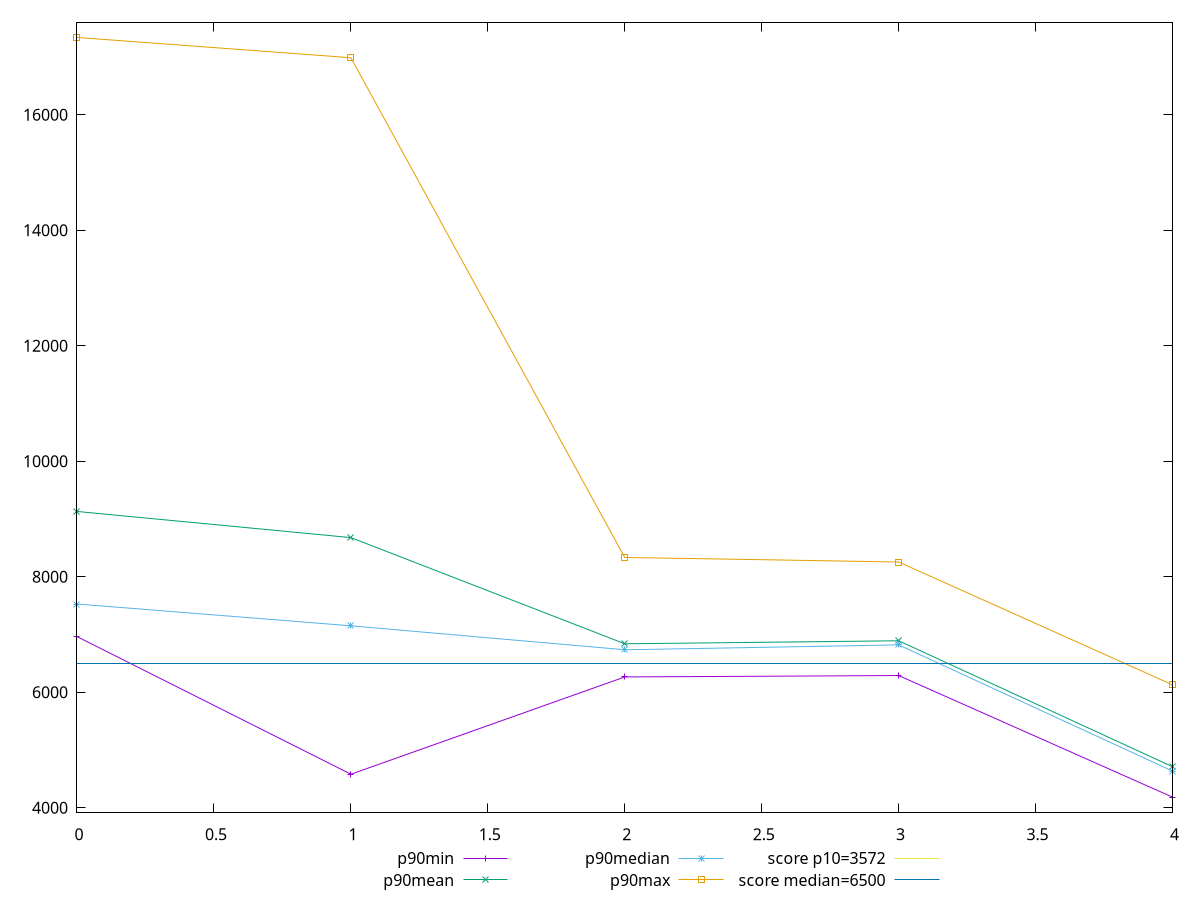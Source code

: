 reset

$p90Min <<EOF
0 6961.9450000000015
1 4578.951
2 6263.723999999999
3 6287.774
4 4181.7119999999995
EOF

$p90Mean <<EOF
0 9129.344797872338
1 8676.538106382977
2 6837.97239361702
3 6890.069308510633
4 4708.742870212766
EOF

$p90Median <<EOF
0 7526.4115
1 7148.906499999999
2 6734.252
3 6819.102000000001
4 4633.3505
EOF

$p90Max <<EOF
0 17338.613000000005
1 16987.649999999994
2 8333.137
3 8254.230000000001
4 6126.7080000000005
EOF

set key outside below
set xrange [0:4]
set yrange [3918.573979999999:17601.751020000003]
set trange [3918.573979999999:17601.751020000003]
set terminal svg size 640, 560 enhanced background rgb 'white'
set output "report_00013_2021-02-09T12-04-24.940Z/first-cpu-idle/progression/value.svg"

plot $p90Min title "p90min" with linespoints, \
     $p90Mean title "p90mean" with linespoints, \
     $p90Median title "p90median" with linespoints, \
     $p90Max title "p90max" with linespoints, \
     3572 title "score p10=3572", \
     6500 title "score median=6500"

reset
